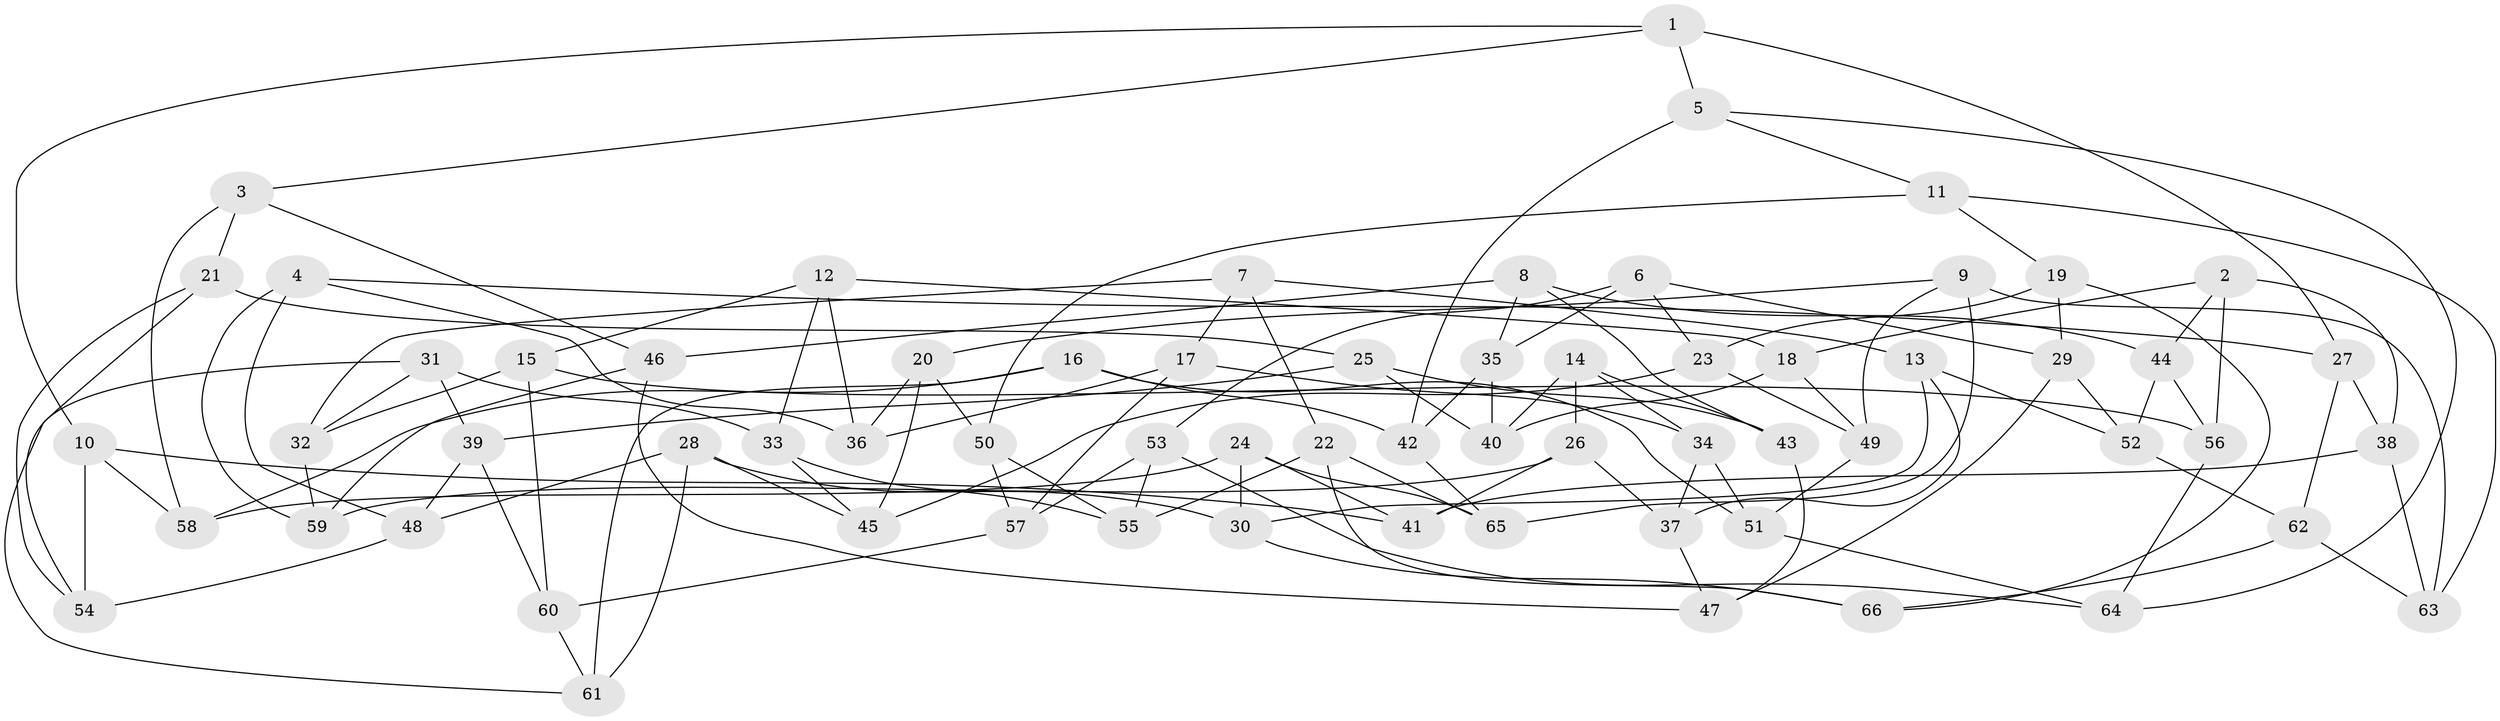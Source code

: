 // coarse degree distribution, {3: 0.15789473684210525, 4: 0.2631578947368421, 6: 0.21052631578947367, 5: 0.21052631578947367, 9: 0.10526315789473684, 7: 0.05263157894736842}
// Generated by graph-tools (version 1.1) at 2025/04/03/04/25 22:04:11]
// undirected, 66 vertices, 132 edges
graph export_dot {
graph [start="1"]
  node [color=gray90,style=filled];
  1;
  2;
  3;
  4;
  5;
  6;
  7;
  8;
  9;
  10;
  11;
  12;
  13;
  14;
  15;
  16;
  17;
  18;
  19;
  20;
  21;
  22;
  23;
  24;
  25;
  26;
  27;
  28;
  29;
  30;
  31;
  32;
  33;
  34;
  35;
  36;
  37;
  38;
  39;
  40;
  41;
  42;
  43;
  44;
  45;
  46;
  47;
  48;
  49;
  50;
  51;
  52;
  53;
  54;
  55;
  56;
  57;
  58;
  59;
  60;
  61;
  62;
  63;
  64;
  65;
  66;
  1 -- 27;
  1 -- 5;
  1 -- 10;
  1 -- 3;
  2 -- 56;
  2 -- 44;
  2 -- 18;
  2 -- 38;
  3 -- 58;
  3 -- 46;
  3 -- 21;
  4 -- 36;
  4 -- 48;
  4 -- 59;
  4 -- 27;
  5 -- 64;
  5 -- 42;
  5 -- 11;
  6 -- 23;
  6 -- 53;
  6 -- 35;
  6 -- 29;
  7 -- 22;
  7 -- 13;
  7 -- 32;
  7 -- 17;
  8 -- 46;
  8 -- 35;
  8 -- 44;
  8 -- 43;
  9 -- 49;
  9 -- 63;
  9 -- 20;
  9 -- 65;
  10 -- 54;
  10 -- 41;
  10 -- 58;
  11 -- 19;
  11 -- 63;
  11 -- 50;
  12 -- 18;
  12 -- 15;
  12 -- 33;
  12 -- 36;
  13 -- 30;
  13 -- 37;
  13 -- 52;
  14 -- 34;
  14 -- 43;
  14 -- 26;
  14 -- 40;
  15 -- 32;
  15 -- 56;
  15 -- 60;
  16 -- 51;
  16 -- 61;
  16 -- 42;
  16 -- 58;
  17 -- 57;
  17 -- 34;
  17 -- 36;
  18 -- 49;
  18 -- 40;
  19 -- 23;
  19 -- 29;
  19 -- 66;
  20 -- 45;
  20 -- 50;
  20 -- 36;
  21 -- 61;
  21 -- 25;
  21 -- 54;
  22 -- 66;
  22 -- 65;
  22 -- 55;
  23 -- 49;
  23 -- 45;
  24 -- 30;
  24 -- 65;
  24 -- 41;
  24 -- 58;
  25 -- 39;
  25 -- 43;
  25 -- 40;
  26 -- 37;
  26 -- 59;
  26 -- 41;
  27 -- 62;
  27 -- 38;
  28 -- 61;
  28 -- 45;
  28 -- 48;
  28 -- 30;
  29 -- 52;
  29 -- 47;
  30 -- 66;
  31 -- 33;
  31 -- 39;
  31 -- 32;
  31 -- 54;
  32 -- 59;
  33 -- 55;
  33 -- 45;
  34 -- 37;
  34 -- 51;
  35 -- 42;
  35 -- 40;
  37 -- 47;
  38 -- 63;
  38 -- 41;
  39 -- 60;
  39 -- 48;
  42 -- 65;
  43 -- 47;
  44 -- 52;
  44 -- 56;
  46 -- 47;
  46 -- 59;
  48 -- 54;
  49 -- 51;
  50 -- 57;
  50 -- 55;
  51 -- 64;
  52 -- 62;
  53 -- 55;
  53 -- 57;
  53 -- 64;
  56 -- 64;
  57 -- 60;
  60 -- 61;
  62 -- 63;
  62 -- 66;
}
